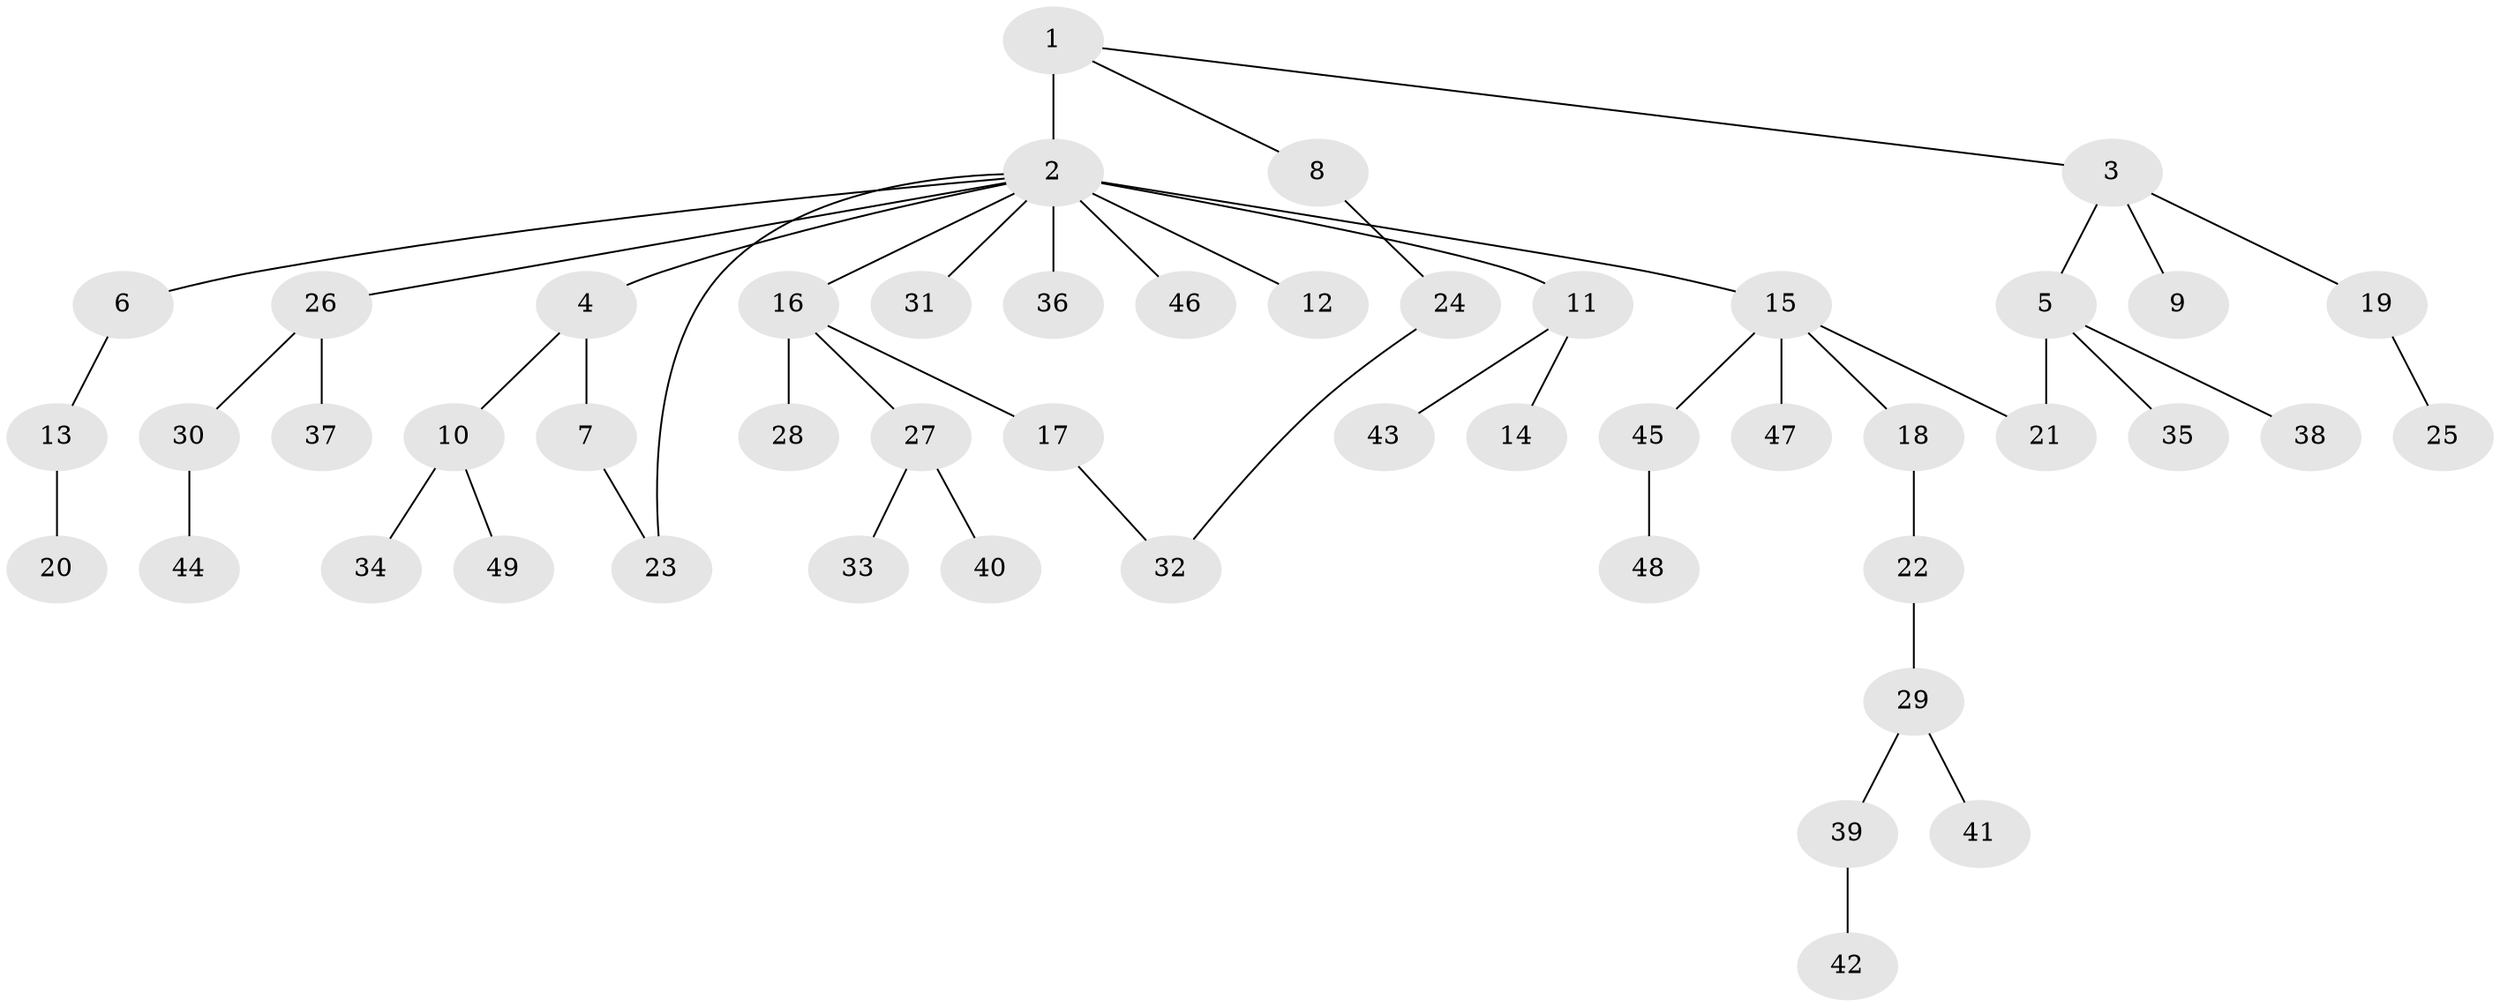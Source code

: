 // original degree distribution, {6: 0.021052631578947368, 3: 0.11578947368421053, 5: 0.021052631578947368, 4: 0.021052631578947368, 10: 0.010526315789473684, 7: 0.010526315789473684, 1: 0.4, 2: 0.4}
// Generated by graph-tools (version 1.1) at 2025/34/03/09/25 02:34:06]
// undirected, 49 vertices, 51 edges
graph export_dot {
graph [start="1"]
  node [color=gray90,style=filled];
  1;
  2;
  3;
  4;
  5;
  6;
  7;
  8;
  9;
  10;
  11;
  12;
  13;
  14;
  15;
  16;
  17;
  18;
  19;
  20;
  21;
  22;
  23;
  24;
  25;
  26;
  27;
  28;
  29;
  30;
  31;
  32;
  33;
  34;
  35;
  36;
  37;
  38;
  39;
  40;
  41;
  42;
  43;
  44;
  45;
  46;
  47;
  48;
  49;
  1 -- 2 [weight=3.0];
  1 -- 3 [weight=1.0];
  1 -- 8 [weight=1.0];
  2 -- 4 [weight=1.0];
  2 -- 6 [weight=1.0];
  2 -- 11 [weight=1.0];
  2 -- 12 [weight=1.0];
  2 -- 15 [weight=1.0];
  2 -- 16 [weight=1.0];
  2 -- 23 [weight=1.0];
  2 -- 26 [weight=1.0];
  2 -- 31 [weight=1.0];
  2 -- 36 [weight=1.0];
  2 -- 46 [weight=1.0];
  3 -- 5 [weight=1.0];
  3 -- 9 [weight=1.0];
  3 -- 19 [weight=1.0];
  4 -- 7 [weight=1.0];
  4 -- 10 [weight=1.0];
  5 -- 21 [weight=3.0];
  5 -- 35 [weight=1.0];
  5 -- 38 [weight=1.0];
  6 -- 13 [weight=1.0];
  7 -- 23 [weight=1.0];
  8 -- 24 [weight=1.0];
  10 -- 34 [weight=1.0];
  10 -- 49 [weight=1.0];
  11 -- 14 [weight=1.0];
  11 -- 43 [weight=1.0];
  13 -- 20 [weight=1.0];
  15 -- 18 [weight=1.0];
  15 -- 21 [weight=1.0];
  15 -- 45 [weight=1.0];
  15 -- 47 [weight=1.0];
  16 -- 17 [weight=3.0];
  16 -- 27 [weight=1.0];
  16 -- 28 [weight=1.0];
  17 -- 32 [weight=1.0];
  18 -- 22 [weight=1.0];
  19 -- 25 [weight=1.0];
  22 -- 29 [weight=1.0];
  24 -- 32 [weight=1.0];
  26 -- 30 [weight=1.0];
  26 -- 37 [weight=1.0];
  27 -- 33 [weight=1.0];
  27 -- 40 [weight=1.0];
  29 -- 39 [weight=1.0];
  29 -- 41 [weight=1.0];
  30 -- 44 [weight=1.0];
  39 -- 42 [weight=2.0];
  45 -- 48 [weight=1.0];
}
